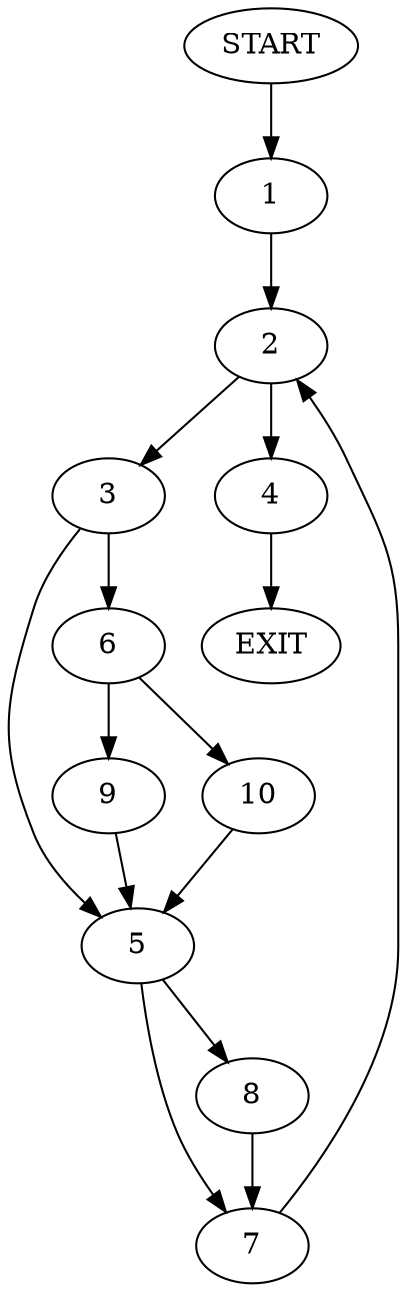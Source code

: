 digraph {
0 [label="START"]
11 [label="EXIT"]
0 -> 1
1 -> 2
2 -> 3
2 -> 4
3 -> 5
3 -> 6
4 -> 11
5 -> 7
5 -> 8
6 -> 9
6 -> 10
9 -> 5
10 -> 5
7 -> 2
8 -> 7
}
